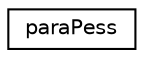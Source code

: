digraph "Graphical Class Hierarchy"
{
  edge [fontname="Helvetica",fontsize="10",labelfontname="Helvetica",labelfontsize="10"];
  node [fontname="Helvetica",fontsize="10",shape=record];
  rankdir="LR";
  Node1 [label="paraPess",height=0.2,width=0.4,color="black", fillcolor="white", style="filled",URL="$structparaPess.html",tooltip="input parameters for PESS "];
}
